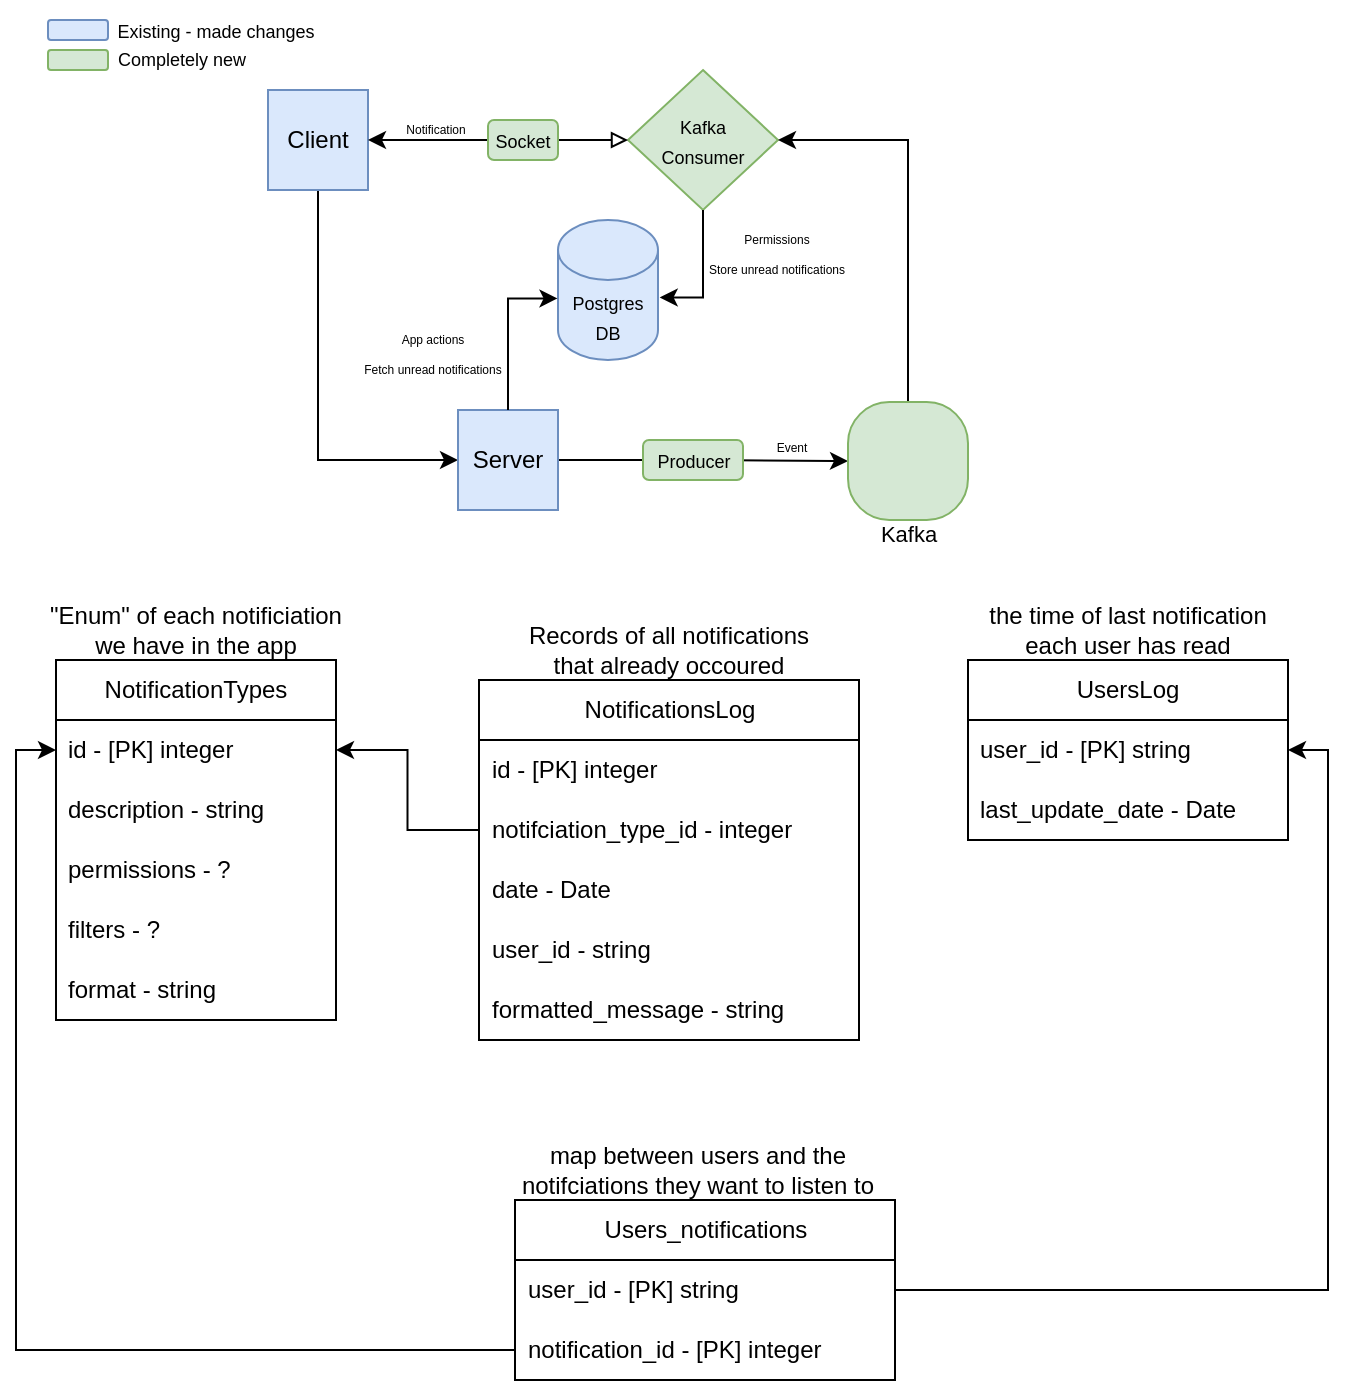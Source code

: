 <mxfile version="27.1.6">
  <diagram name="Page-1" id="NIy2B8CsgUYnzLOf6SIZ">
    <mxGraphModel dx="1188" dy="654" grid="1" gridSize="10" guides="1" tooltips="1" connect="1" arrows="1" fold="1" page="1" pageScale="1" pageWidth="850" pageHeight="1100" math="0" shadow="0">
      <root>
        <mxCell id="0" />
        <mxCell id="1" parent="0" />
        <mxCell id="aJZUO4CmAAwaXyu75yhE-1" value="&lt;div&gt;&lt;font style=&quot;font-size: 9px;&quot;&gt;Postgres&lt;/font&gt;&lt;/div&gt;&lt;font style=&quot;font-size: 9px;&quot;&gt;DB&lt;/font&gt;" style="shape=cylinder3;whiteSpace=wrap;html=1;boundedLbl=1;backgroundOutline=1;size=15;fillColor=#dae8fc;strokeColor=#6c8ebf;" parent="1" vertex="1">
          <mxGeometry x="375" y="190" width="50" height="70" as="geometry" />
        </mxCell>
        <mxCell id="aJZUO4CmAAwaXyu75yhE-30" style="edgeStyle=orthogonalEdgeStyle;rounded=0;orthogonalLoop=1;jettySize=auto;html=1;exitX=0.5;exitY=1;exitDx=0;exitDy=0;entryX=0;entryY=0.5;entryDx=0;entryDy=0;" parent="1" source="aJZUO4CmAAwaXyu75yhE-2" target="aJZUO4CmAAwaXyu75yhE-20" edge="1">
          <mxGeometry relative="1" as="geometry" />
        </mxCell>
        <mxCell id="aJZUO4CmAAwaXyu75yhE-2" value="Client" style="whiteSpace=wrap;html=1;aspect=fixed;fillColor=#dae8fc;strokeColor=#6c8ebf;" parent="1" vertex="1">
          <mxGeometry x="230" y="125" width="50" height="50" as="geometry" />
        </mxCell>
        <mxCell id="aJZUO4CmAAwaXyu75yhE-19" style="edgeStyle=orthogonalEdgeStyle;rounded=0;orthogonalLoop=1;jettySize=auto;html=1;exitX=0;exitY=0.5;exitDx=0;exitDy=0;" parent="1" source="aJZUO4CmAAwaXyu75yhE-15" edge="1">
          <mxGeometry relative="1" as="geometry">
            <mxPoint x="410.143" y="149.857" as="targetPoint" />
          </mxGeometry>
        </mxCell>
        <mxCell id="aJZUO4CmAAwaXyu75yhE-15" value="&lt;div&gt;&lt;font style=&quot;font-size: 9px;&quot;&gt;Kafka&lt;/font&gt;&lt;/div&gt;&lt;font style=&quot;font-size: 9px;&quot;&gt;Consumer&lt;/font&gt;" style="rhombus;whiteSpace=wrap;html=1;fillColor=#d5e8d4;strokeColor=#82b366;" parent="1" vertex="1">
          <mxGeometry x="410" y="115" width="75" height="70" as="geometry" />
        </mxCell>
        <mxCell id="aJZUO4CmAAwaXyu75yhE-16" value="" style="endArrow=block;startArrow=classic;html=1;rounded=0;exitX=1;exitY=0.5;exitDx=0;exitDy=0;entryX=0;entryY=0.5;entryDx=0;entryDy=0;endFill=0;" parent="1" source="aJZUO4CmAAwaXyu75yhE-2" target="aJZUO4CmAAwaXyu75yhE-15" edge="1">
          <mxGeometry width="50" height="50" relative="1" as="geometry">
            <mxPoint x="430" y="240" as="sourcePoint" />
            <mxPoint x="480" y="190" as="targetPoint" />
          </mxGeometry>
        </mxCell>
        <mxCell id="aJZUO4CmAAwaXyu75yhE-17" value="&lt;font style=&quot;font-size: 9px;&quot;&gt;Socket&lt;/font&gt;" style="rounded=1;whiteSpace=wrap;html=1;fillColor=#d5e8d4;strokeColor=#82b366;" parent="1" vertex="1">
          <mxGeometry x="340" y="140" width="35" height="20" as="geometry" />
        </mxCell>
        <mxCell id="aJZUO4CmAAwaXyu75yhE-33" style="edgeStyle=orthogonalEdgeStyle;rounded=0;orthogonalLoop=1;jettySize=auto;html=1;exitX=1;exitY=0.5;exitDx=0;exitDy=0;entryX=0;entryY=0.5;entryDx=0;entryDy=0;" parent="1" source="aJZUO4CmAAwaXyu75yhE-20" target="aJZUO4CmAAwaXyu75yhE-23" edge="1">
          <mxGeometry relative="1" as="geometry" />
        </mxCell>
        <mxCell id="aJZUO4CmAAwaXyu75yhE-20" value="Server" style="whiteSpace=wrap;html=1;aspect=fixed;fillColor=#dae8fc;strokeColor=#6c8ebf;" parent="1" vertex="1">
          <mxGeometry x="325" y="285" width="50" height="50" as="geometry" />
        </mxCell>
        <mxCell id="aJZUO4CmAAwaXyu75yhE-29" style="edgeStyle=orthogonalEdgeStyle;rounded=0;orthogonalLoop=1;jettySize=auto;html=1;exitX=0.5;exitY=0;exitDx=0;exitDy=0;entryX=1;entryY=0.5;entryDx=0;entryDy=0;" parent="1" source="aJZUO4CmAAwaXyu75yhE-23" target="aJZUO4CmAAwaXyu75yhE-15" edge="1">
          <mxGeometry relative="1" as="geometry" />
        </mxCell>
        <mxCell id="aJZUO4CmAAwaXyu75yhE-23" value="Kafka" style="icon;html=1;image=https://upload.wikimedia.org/wikipedia/commons/0/01/Apache_Kafka_logo.svg;arcSize=35;imageAspect=1;fontSize=11;spacingTop=-4;fillColor=#d5e8d4;strokeColor=#82b366;imageWidth=23;imageHeight=34;" parent="1" vertex="1">
          <mxGeometry x="520" y="281" width="60" height="59" as="geometry" />
        </mxCell>
        <mxCell id="aJZUO4CmAAwaXyu75yhE-34" value="&lt;font style=&quot;font-size: 9px;&quot;&gt;Producer&lt;/font&gt;" style="rounded=1;whiteSpace=wrap;html=1;fillColor=#d5e8d4;strokeColor=#82b366;" parent="1" vertex="1">
          <mxGeometry x="417.5" y="300" width="50" height="20" as="geometry" />
        </mxCell>
        <mxCell id="aJZUO4CmAAwaXyu75yhE-36" style="edgeStyle=orthogonalEdgeStyle;rounded=0;orthogonalLoop=1;jettySize=auto;html=1;exitX=0.5;exitY=1;exitDx=0;exitDy=0;entryX=1.017;entryY=0.553;entryDx=0;entryDy=0;entryPerimeter=0;" parent="1" source="aJZUO4CmAAwaXyu75yhE-15" target="aJZUO4CmAAwaXyu75yhE-1" edge="1">
          <mxGeometry relative="1" as="geometry" />
        </mxCell>
        <mxCell id="aJZUO4CmAAwaXyu75yhE-37" style="edgeStyle=orthogonalEdgeStyle;rounded=0;orthogonalLoop=1;jettySize=auto;html=1;exitX=0.5;exitY=0;exitDx=0;exitDy=0;entryX=-0.005;entryY=0.56;entryDx=0;entryDy=0;entryPerimeter=0;" parent="1" source="aJZUO4CmAAwaXyu75yhE-20" target="aJZUO4CmAAwaXyu75yhE-1" edge="1">
          <mxGeometry relative="1" as="geometry" />
        </mxCell>
        <mxCell id="aJZUO4CmAAwaXyu75yhE-38" value="&lt;font style=&quot;font-size: 6px;&quot;&gt;Permissions&lt;/font&gt;&lt;div&gt;&lt;font style=&quot;font-size: 6px;&quot;&gt;Store unread notifications&lt;/font&gt;&lt;/div&gt;" style="text;html=1;align=center;verticalAlign=middle;whiteSpace=wrap;rounded=0;" parent="1" vertex="1">
          <mxGeometry x="443" y="190" width="82.5" height="30" as="geometry" />
        </mxCell>
        <mxCell id="aJZUO4CmAAwaXyu75yhE-39" value="&lt;span style=&quot;font-size: 6px;&quot;&gt;App actions&lt;/span&gt;&lt;div&gt;&lt;span style=&quot;font-size: 6px;&quot;&gt;Fetch unread notifications&lt;/span&gt;&lt;/div&gt;" style="text;html=1;align=center;verticalAlign=middle;whiteSpace=wrap;rounded=0;" parent="1" vertex="1">
          <mxGeometry x="271" y="240" width="82.5" height="30" as="geometry" />
        </mxCell>
        <mxCell id="aJZUO4CmAAwaXyu75yhE-40" value="&lt;span style=&quot;font-size: 6px;&quot;&gt;Event&lt;/span&gt;" style="text;html=1;align=center;verticalAlign=middle;whiteSpace=wrap;rounded=0;" parent="1" vertex="1">
          <mxGeometry x="472.5" y="292" width="37.5" height="20" as="geometry" />
        </mxCell>
        <mxCell id="aJZUO4CmAAwaXyu75yhE-41" value="&lt;span style=&quot;font-size: 6px;&quot;&gt;Notification&lt;/span&gt;" style="text;html=1;align=center;verticalAlign=middle;whiteSpace=wrap;rounded=0;" parent="1" vertex="1">
          <mxGeometry x="295" y="133" width="37.5" height="20" as="geometry" />
        </mxCell>
        <mxCell id="aJZUO4CmAAwaXyu75yhE-42" value="" style="rounded=1;whiteSpace=wrap;html=1;fillColor=#dae8fc;strokeColor=#6c8ebf;" parent="1" vertex="1">
          <mxGeometry x="120" y="90" width="30" height="10" as="geometry" />
        </mxCell>
        <mxCell id="aJZUO4CmAAwaXyu75yhE-43" value="" style="rounded=1;whiteSpace=wrap;html=1;fillColor=#d5e8d4;strokeColor=#82b366;" parent="1" vertex="1">
          <mxGeometry x="120" y="105" width="30" height="10" as="geometry" />
        </mxCell>
        <mxCell id="aJZUO4CmAAwaXyu75yhE-44" value="&lt;font style=&quot;font-size: 9px;&quot;&gt;Existing - made changes&lt;/font&gt;" style="text;html=1;align=center;verticalAlign=middle;whiteSpace=wrap;rounded=0;" parent="1" vertex="1">
          <mxGeometry x="124" y="80" width="160" height="30" as="geometry" />
        </mxCell>
        <mxCell id="aJZUO4CmAAwaXyu75yhE-45" value="&lt;font style=&quot;font-size: 9px;&quot;&gt;Completely new&lt;/font&gt;" style="text;html=1;align=center;verticalAlign=middle;whiteSpace=wrap;rounded=0;" parent="1" vertex="1">
          <mxGeometry x="107" y="94" width="160" height="30" as="geometry" />
        </mxCell>
        <mxCell id="J0Se5QBbOpBC9-8f7PyO-1" value="NotificationTypes" style="swimlane;fontStyle=0;childLayout=stackLayout;horizontal=1;startSize=30;horizontalStack=0;resizeParent=1;resizeParentMax=0;resizeLast=0;collapsible=1;marginBottom=0;whiteSpace=wrap;html=1;" vertex="1" parent="1">
          <mxGeometry x="124" y="410" width="140" height="180" as="geometry" />
        </mxCell>
        <mxCell id="J0Se5QBbOpBC9-8f7PyO-2" value="id - [PK] integer" style="text;strokeColor=none;fillColor=none;align=left;verticalAlign=middle;spacingLeft=4;spacingRight=4;overflow=hidden;points=[[0,0.5],[1,0.5]];portConstraint=eastwest;rotatable=0;whiteSpace=wrap;html=1;" vertex="1" parent="J0Se5QBbOpBC9-8f7PyO-1">
          <mxGeometry y="30" width="140" height="30" as="geometry" />
        </mxCell>
        <mxCell id="J0Se5QBbOpBC9-8f7PyO-3" value="description - string" style="text;strokeColor=none;fillColor=none;align=left;verticalAlign=middle;spacingLeft=4;spacingRight=4;overflow=hidden;points=[[0,0.5],[1,0.5]];portConstraint=eastwest;rotatable=0;whiteSpace=wrap;html=1;" vertex="1" parent="J0Se5QBbOpBC9-8f7PyO-1">
          <mxGeometry y="60" width="140" height="30" as="geometry" />
        </mxCell>
        <mxCell id="J0Se5QBbOpBC9-8f7PyO-4" value="permissions - ?" style="text;strokeColor=none;fillColor=none;align=left;verticalAlign=middle;spacingLeft=4;spacingRight=4;overflow=hidden;points=[[0,0.5],[1,0.5]];portConstraint=eastwest;rotatable=0;whiteSpace=wrap;html=1;" vertex="1" parent="J0Se5QBbOpBC9-8f7PyO-1">
          <mxGeometry y="90" width="140" height="30" as="geometry" />
        </mxCell>
        <mxCell id="J0Se5QBbOpBC9-8f7PyO-5" value="filters - ?" style="text;strokeColor=none;fillColor=none;align=left;verticalAlign=middle;spacingLeft=4;spacingRight=4;overflow=hidden;points=[[0,0.5],[1,0.5]];portConstraint=eastwest;rotatable=0;whiteSpace=wrap;html=1;" vertex="1" parent="J0Se5QBbOpBC9-8f7PyO-1">
          <mxGeometry y="120" width="140" height="30" as="geometry" />
        </mxCell>
        <mxCell id="J0Se5QBbOpBC9-8f7PyO-6" value="format - string" style="text;strokeColor=none;fillColor=none;align=left;verticalAlign=middle;spacingLeft=4;spacingRight=4;overflow=hidden;points=[[0,0.5],[1,0.5]];portConstraint=eastwest;rotatable=0;whiteSpace=wrap;html=1;" vertex="1" parent="J0Se5QBbOpBC9-8f7PyO-1">
          <mxGeometry y="150" width="140" height="30" as="geometry" />
        </mxCell>
        <mxCell id="J0Se5QBbOpBC9-8f7PyO-7" value="NotificationsLog" style="swimlane;fontStyle=0;childLayout=stackLayout;horizontal=1;startSize=30;horizontalStack=0;resizeParent=1;resizeParentMax=0;resizeLast=0;collapsible=1;marginBottom=0;whiteSpace=wrap;html=1;" vertex="1" parent="1">
          <mxGeometry x="335.5" y="420" width="190" height="180" as="geometry" />
        </mxCell>
        <mxCell id="J0Se5QBbOpBC9-8f7PyO-8" value="id - [PK] integer" style="text;strokeColor=none;fillColor=none;align=left;verticalAlign=middle;spacingLeft=4;spacingRight=4;overflow=hidden;points=[[0,0.5],[1,0.5]];portConstraint=eastwest;rotatable=0;whiteSpace=wrap;html=1;" vertex="1" parent="J0Se5QBbOpBC9-8f7PyO-7">
          <mxGeometry y="30" width="190" height="30" as="geometry" />
        </mxCell>
        <mxCell id="J0Se5QBbOpBC9-8f7PyO-9" value="notifciation_type_id - integer" style="text;strokeColor=none;fillColor=none;align=left;verticalAlign=middle;spacingLeft=4;spacingRight=4;overflow=hidden;points=[[0,0.5],[1,0.5]];portConstraint=eastwest;rotatable=0;whiteSpace=wrap;html=1;" vertex="1" parent="J0Se5QBbOpBC9-8f7PyO-7">
          <mxGeometry y="60" width="190" height="30" as="geometry" />
        </mxCell>
        <mxCell id="J0Se5QBbOpBC9-8f7PyO-11" value="date - Date" style="text;strokeColor=none;fillColor=none;align=left;verticalAlign=middle;spacingLeft=4;spacingRight=4;overflow=hidden;points=[[0,0.5],[1,0.5]];portConstraint=eastwest;rotatable=0;whiteSpace=wrap;html=1;" vertex="1" parent="J0Se5QBbOpBC9-8f7PyO-7">
          <mxGeometry y="90" width="190" height="30" as="geometry" />
        </mxCell>
        <mxCell id="J0Se5QBbOpBC9-8f7PyO-32" value="user_id - string" style="text;strokeColor=none;fillColor=none;align=left;verticalAlign=middle;spacingLeft=4;spacingRight=4;overflow=hidden;points=[[0,0.5],[1,0.5]];portConstraint=eastwest;rotatable=0;whiteSpace=wrap;html=1;" vertex="1" parent="J0Se5QBbOpBC9-8f7PyO-7">
          <mxGeometry y="120" width="190" height="30" as="geometry" />
        </mxCell>
        <mxCell id="J0Se5QBbOpBC9-8f7PyO-33" value="formatted_message - string" style="text;strokeColor=none;fillColor=none;align=left;verticalAlign=middle;spacingLeft=4;spacingRight=4;overflow=hidden;points=[[0,0.5],[1,0.5]];portConstraint=eastwest;rotatable=0;whiteSpace=wrap;html=1;" vertex="1" parent="J0Se5QBbOpBC9-8f7PyO-7">
          <mxGeometry y="150" width="190" height="30" as="geometry" />
        </mxCell>
        <mxCell id="J0Se5QBbOpBC9-8f7PyO-13" value="UsersLog" style="swimlane;fontStyle=0;childLayout=stackLayout;horizontal=1;startSize=30;horizontalStack=0;resizeParent=1;resizeParentMax=0;resizeLast=0;collapsible=1;marginBottom=0;whiteSpace=wrap;html=1;" vertex="1" parent="1">
          <mxGeometry x="580" y="410" width="160" height="90" as="geometry" />
        </mxCell>
        <mxCell id="J0Se5QBbOpBC9-8f7PyO-14" value="user_id - [PK] string" style="text;strokeColor=none;fillColor=none;align=left;verticalAlign=middle;spacingLeft=4;spacingRight=4;overflow=hidden;points=[[0,0.5],[1,0.5]];portConstraint=eastwest;rotatable=0;whiteSpace=wrap;html=1;" vertex="1" parent="J0Se5QBbOpBC9-8f7PyO-13">
          <mxGeometry y="30" width="160" height="30" as="geometry" />
        </mxCell>
        <mxCell id="J0Se5QBbOpBC9-8f7PyO-15" value="last_update_date - Date" style="text;strokeColor=none;fillColor=none;align=left;verticalAlign=middle;spacingLeft=4;spacingRight=4;overflow=hidden;points=[[0,0.5],[1,0.5]];portConstraint=eastwest;rotatable=0;whiteSpace=wrap;html=1;" vertex="1" parent="J0Se5QBbOpBC9-8f7PyO-13">
          <mxGeometry y="60" width="160" height="30" as="geometry" />
        </mxCell>
        <mxCell id="J0Se5QBbOpBC9-8f7PyO-19" value="Users_notifications" style="swimlane;fontStyle=0;childLayout=stackLayout;horizontal=1;startSize=30;horizontalStack=0;resizeParent=1;resizeParentMax=0;resizeLast=0;collapsible=1;marginBottom=0;whiteSpace=wrap;html=1;" vertex="1" parent="1">
          <mxGeometry x="353.5" y="680" width="190" height="90" as="geometry" />
        </mxCell>
        <mxCell id="J0Se5QBbOpBC9-8f7PyO-20" value="user_id - [PK] string" style="text;strokeColor=none;fillColor=none;align=left;verticalAlign=middle;spacingLeft=4;spacingRight=4;overflow=hidden;points=[[0,0.5],[1,0.5]];portConstraint=eastwest;rotatable=0;whiteSpace=wrap;html=1;" vertex="1" parent="J0Se5QBbOpBC9-8f7PyO-19">
          <mxGeometry y="30" width="190" height="30" as="geometry" />
        </mxCell>
        <mxCell id="J0Se5QBbOpBC9-8f7PyO-21" value="notification_id - [PK] integer" style="text;strokeColor=none;fillColor=none;align=left;verticalAlign=middle;spacingLeft=4;spacingRight=4;overflow=hidden;points=[[0,0.5],[1,0.5]];portConstraint=eastwest;rotatable=0;whiteSpace=wrap;html=1;" vertex="1" parent="J0Se5QBbOpBC9-8f7PyO-19">
          <mxGeometry y="60" width="190" height="30" as="geometry" />
        </mxCell>
        <mxCell id="J0Se5QBbOpBC9-8f7PyO-25" style="edgeStyle=orthogonalEdgeStyle;rounded=0;orthogonalLoop=1;jettySize=auto;html=1;exitX=1;exitY=0.5;exitDx=0;exitDy=0;entryX=1;entryY=0.5;entryDx=0;entryDy=0;" edge="1" parent="1" source="J0Se5QBbOpBC9-8f7PyO-20" target="J0Se5QBbOpBC9-8f7PyO-14">
          <mxGeometry relative="1" as="geometry" />
        </mxCell>
        <mxCell id="J0Se5QBbOpBC9-8f7PyO-26" style="edgeStyle=orthogonalEdgeStyle;rounded=0;orthogonalLoop=1;jettySize=auto;html=1;exitX=0;exitY=0.5;exitDx=0;exitDy=0;entryX=0;entryY=0.5;entryDx=0;entryDy=0;" edge="1" parent="1" source="J0Se5QBbOpBC9-8f7PyO-21" target="J0Se5QBbOpBC9-8f7PyO-2">
          <mxGeometry relative="1" as="geometry" />
        </mxCell>
        <mxCell id="J0Se5QBbOpBC9-8f7PyO-28" style="edgeStyle=orthogonalEdgeStyle;rounded=0;orthogonalLoop=1;jettySize=auto;html=1;exitX=0;exitY=0.5;exitDx=0;exitDy=0;entryX=1;entryY=0.5;entryDx=0;entryDy=0;" edge="1" parent="1" source="J0Se5QBbOpBC9-8f7PyO-9" target="J0Se5QBbOpBC9-8f7PyO-2">
          <mxGeometry relative="1" as="geometry" />
        </mxCell>
        <mxCell id="J0Se5QBbOpBC9-8f7PyO-29" value="map between users and the notifciations they want to listen to" style="text;html=1;align=center;verticalAlign=middle;whiteSpace=wrap;rounded=0;" vertex="1" parent="1">
          <mxGeometry x="340" y="650" width="210" height="30" as="geometry" />
        </mxCell>
        <mxCell id="J0Se5QBbOpBC9-8f7PyO-30" value="the time of last notification each user has read" style="text;html=1;align=center;verticalAlign=middle;whiteSpace=wrap;rounded=0;" vertex="1" parent="1">
          <mxGeometry x="580" y="380" width="160" height="30" as="geometry" />
        </mxCell>
        <mxCell id="J0Se5QBbOpBC9-8f7PyO-34" value="&quot;Enum&quot; of each notificiation we have in the app" style="text;html=1;align=center;verticalAlign=middle;whiteSpace=wrap;rounded=0;" vertex="1" parent="1">
          <mxGeometry x="114" y="380" width="160" height="30" as="geometry" />
        </mxCell>
        <mxCell id="J0Se5QBbOpBC9-8f7PyO-35" value="Records of all notifications that already occoured" style="text;html=1;align=center;verticalAlign=middle;whiteSpace=wrap;rounded=0;" vertex="1" parent="1">
          <mxGeometry x="348.25" y="390" width="164.5" height="30" as="geometry" />
        </mxCell>
      </root>
    </mxGraphModel>
  </diagram>
</mxfile>
